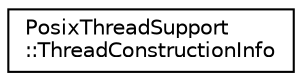 digraph "Graphical Class Hierarchy"
{
  edge [fontname="Helvetica",fontsize="10",labelfontname="Helvetica",labelfontsize="10"];
  node [fontname="Helvetica",fontsize="10",shape=record];
  rankdir="LR";
  Node1 [label="PosixThreadSupport\l::ThreadConstructionInfo",height=0.2,width=0.4,color="black", fillcolor="white", style="filled",URL="$struct_posix_thread_support_1_1_thread_construction_info.html",tooltip="Setup and initialize SPU/CELL/Libspe2. "];
}

